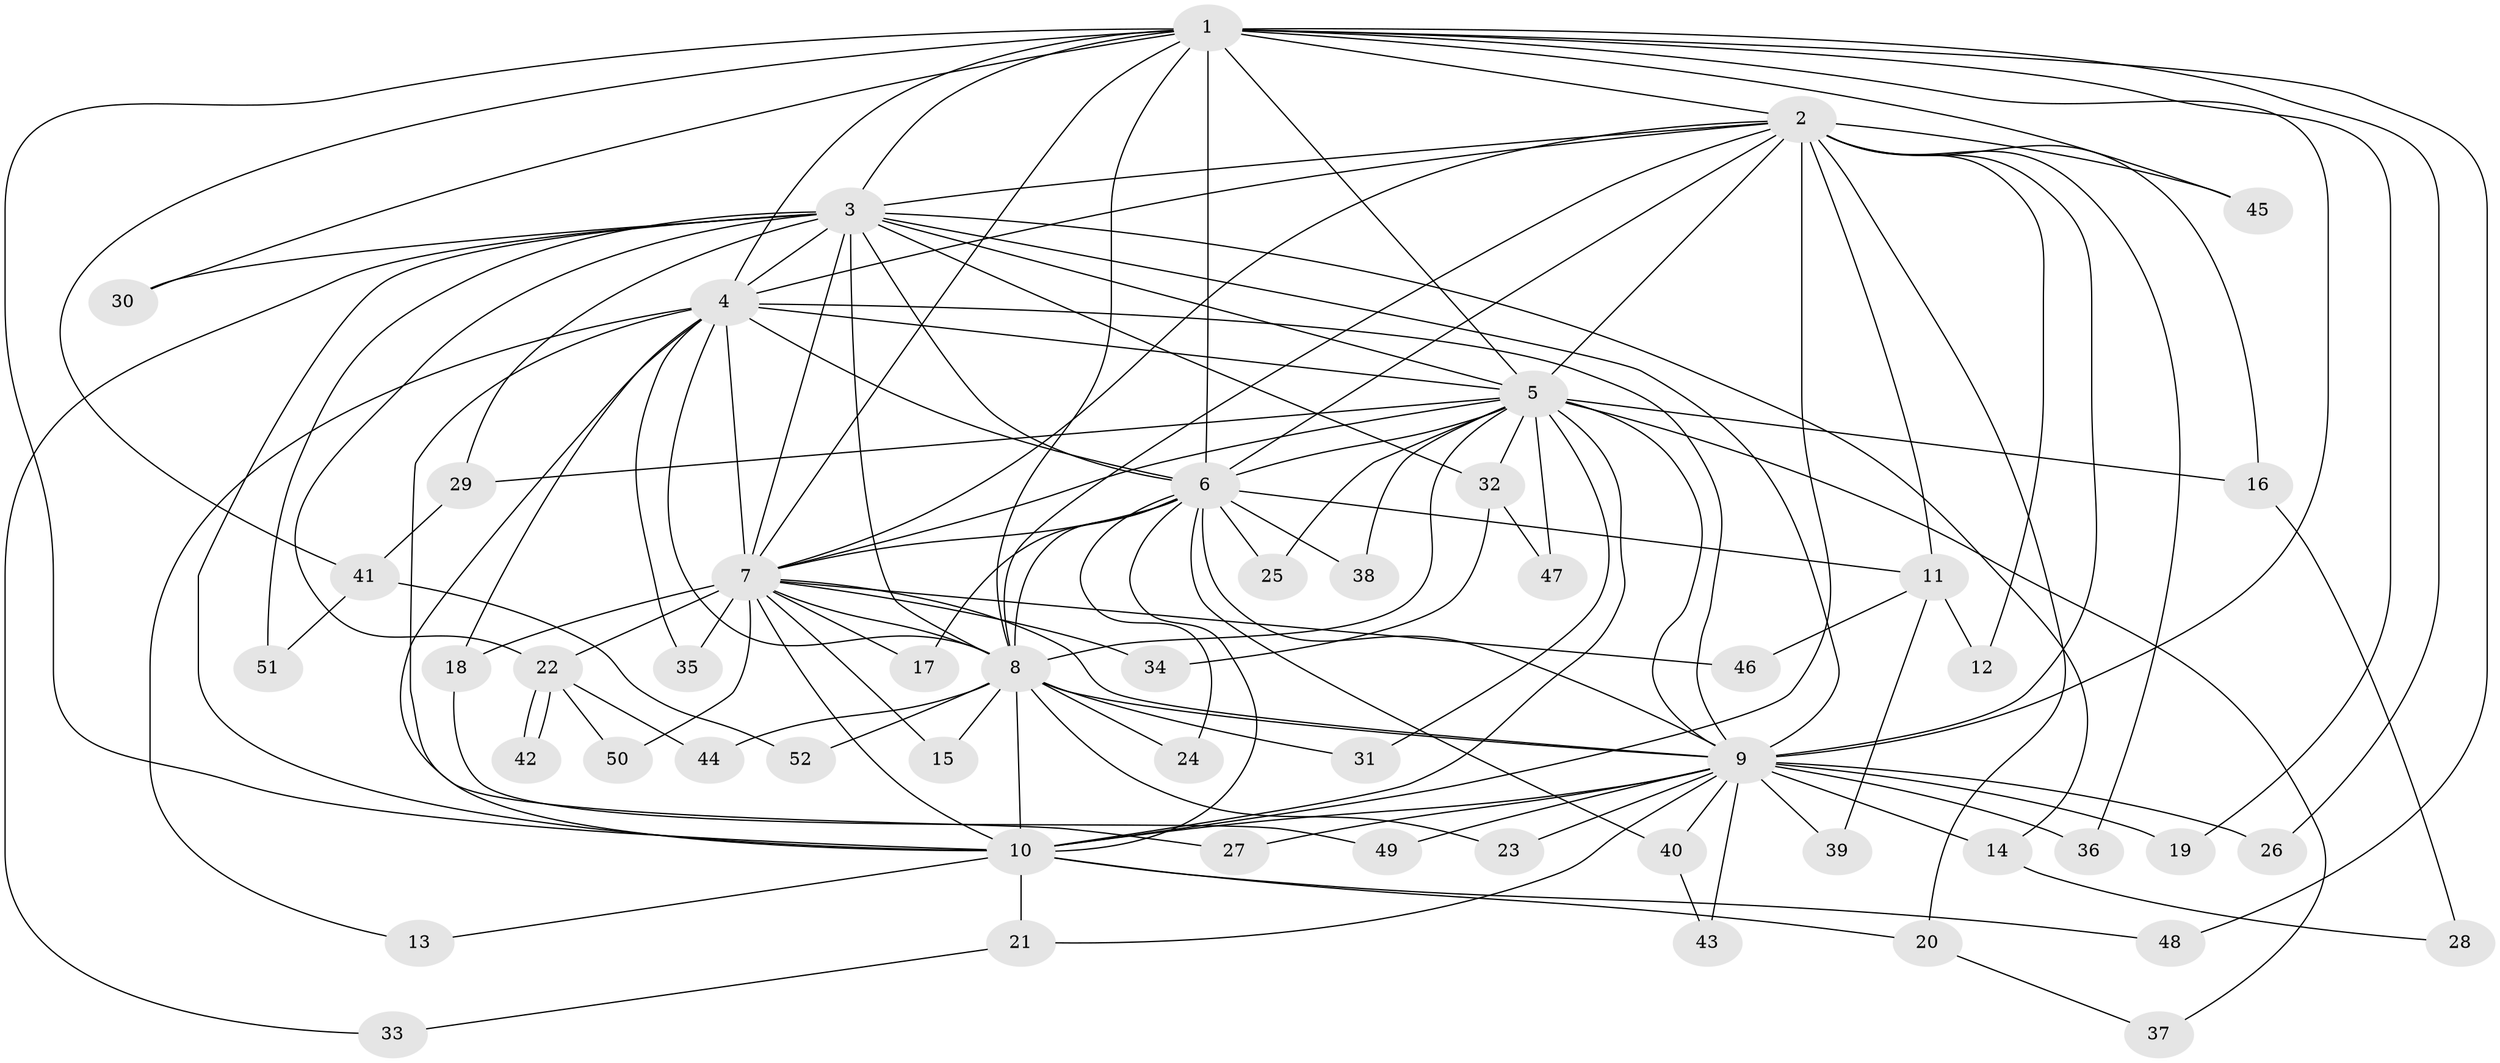 // coarse degree distribution, {11: 0.0625, 4: 0.1875, 10: 0.0625, 9: 0.1875, 3: 0.1875, 8: 0.0625, 2: 0.1875, 1: 0.0625}
// Generated by graph-tools (version 1.1) at 2025/36/03/04/25 23:36:19]
// undirected, 52 vertices, 129 edges
graph export_dot {
  node [color=gray90,style=filled];
  1;
  2;
  3;
  4;
  5;
  6;
  7;
  8;
  9;
  10;
  11;
  12;
  13;
  14;
  15;
  16;
  17;
  18;
  19;
  20;
  21;
  22;
  23;
  24;
  25;
  26;
  27;
  28;
  29;
  30;
  31;
  32;
  33;
  34;
  35;
  36;
  37;
  38;
  39;
  40;
  41;
  42;
  43;
  44;
  45;
  46;
  47;
  48;
  49;
  50;
  51;
  52;
  1 -- 2;
  1 -- 3;
  1 -- 4;
  1 -- 5;
  1 -- 6;
  1 -- 7;
  1 -- 8;
  1 -- 9;
  1 -- 10;
  1 -- 19;
  1 -- 26;
  1 -- 30;
  1 -- 41;
  1 -- 45;
  1 -- 48;
  2 -- 3;
  2 -- 4;
  2 -- 5;
  2 -- 6;
  2 -- 7;
  2 -- 8;
  2 -- 9;
  2 -- 10;
  2 -- 11;
  2 -- 12;
  2 -- 16;
  2 -- 20;
  2 -- 36;
  2 -- 45;
  3 -- 4;
  3 -- 5;
  3 -- 6;
  3 -- 7;
  3 -- 8;
  3 -- 9;
  3 -- 10;
  3 -- 14;
  3 -- 22;
  3 -- 29;
  3 -- 30;
  3 -- 32;
  3 -- 33;
  3 -- 51;
  4 -- 5;
  4 -- 6;
  4 -- 7;
  4 -- 8;
  4 -- 9;
  4 -- 10;
  4 -- 13;
  4 -- 18;
  4 -- 27;
  4 -- 35;
  5 -- 6;
  5 -- 7;
  5 -- 8;
  5 -- 9;
  5 -- 10;
  5 -- 16;
  5 -- 25;
  5 -- 29;
  5 -- 31;
  5 -- 32;
  5 -- 37;
  5 -- 38;
  5 -- 47;
  6 -- 7;
  6 -- 8;
  6 -- 9;
  6 -- 10;
  6 -- 11;
  6 -- 17;
  6 -- 24;
  6 -- 25;
  6 -- 38;
  6 -- 40;
  7 -- 8;
  7 -- 9;
  7 -- 10;
  7 -- 15;
  7 -- 17;
  7 -- 18;
  7 -- 22;
  7 -- 34;
  7 -- 35;
  7 -- 46;
  7 -- 50;
  8 -- 9;
  8 -- 10;
  8 -- 15;
  8 -- 23;
  8 -- 24;
  8 -- 31;
  8 -- 44;
  8 -- 52;
  9 -- 10;
  9 -- 14;
  9 -- 19;
  9 -- 21;
  9 -- 23;
  9 -- 26;
  9 -- 27;
  9 -- 36;
  9 -- 39;
  9 -- 40;
  9 -- 43;
  9 -- 49;
  10 -- 13;
  10 -- 20;
  10 -- 21;
  10 -- 48;
  11 -- 12;
  11 -- 39;
  11 -- 46;
  14 -- 28;
  16 -- 28;
  18 -- 49;
  20 -- 37;
  21 -- 33;
  22 -- 42;
  22 -- 42;
  22 -- 44;
  22 -- 50;
  29 -- 41;
  32 -- 34;
  32 -- 47;
  40 -- 43;
  41 -- 51;
  41 -- 52;
}
